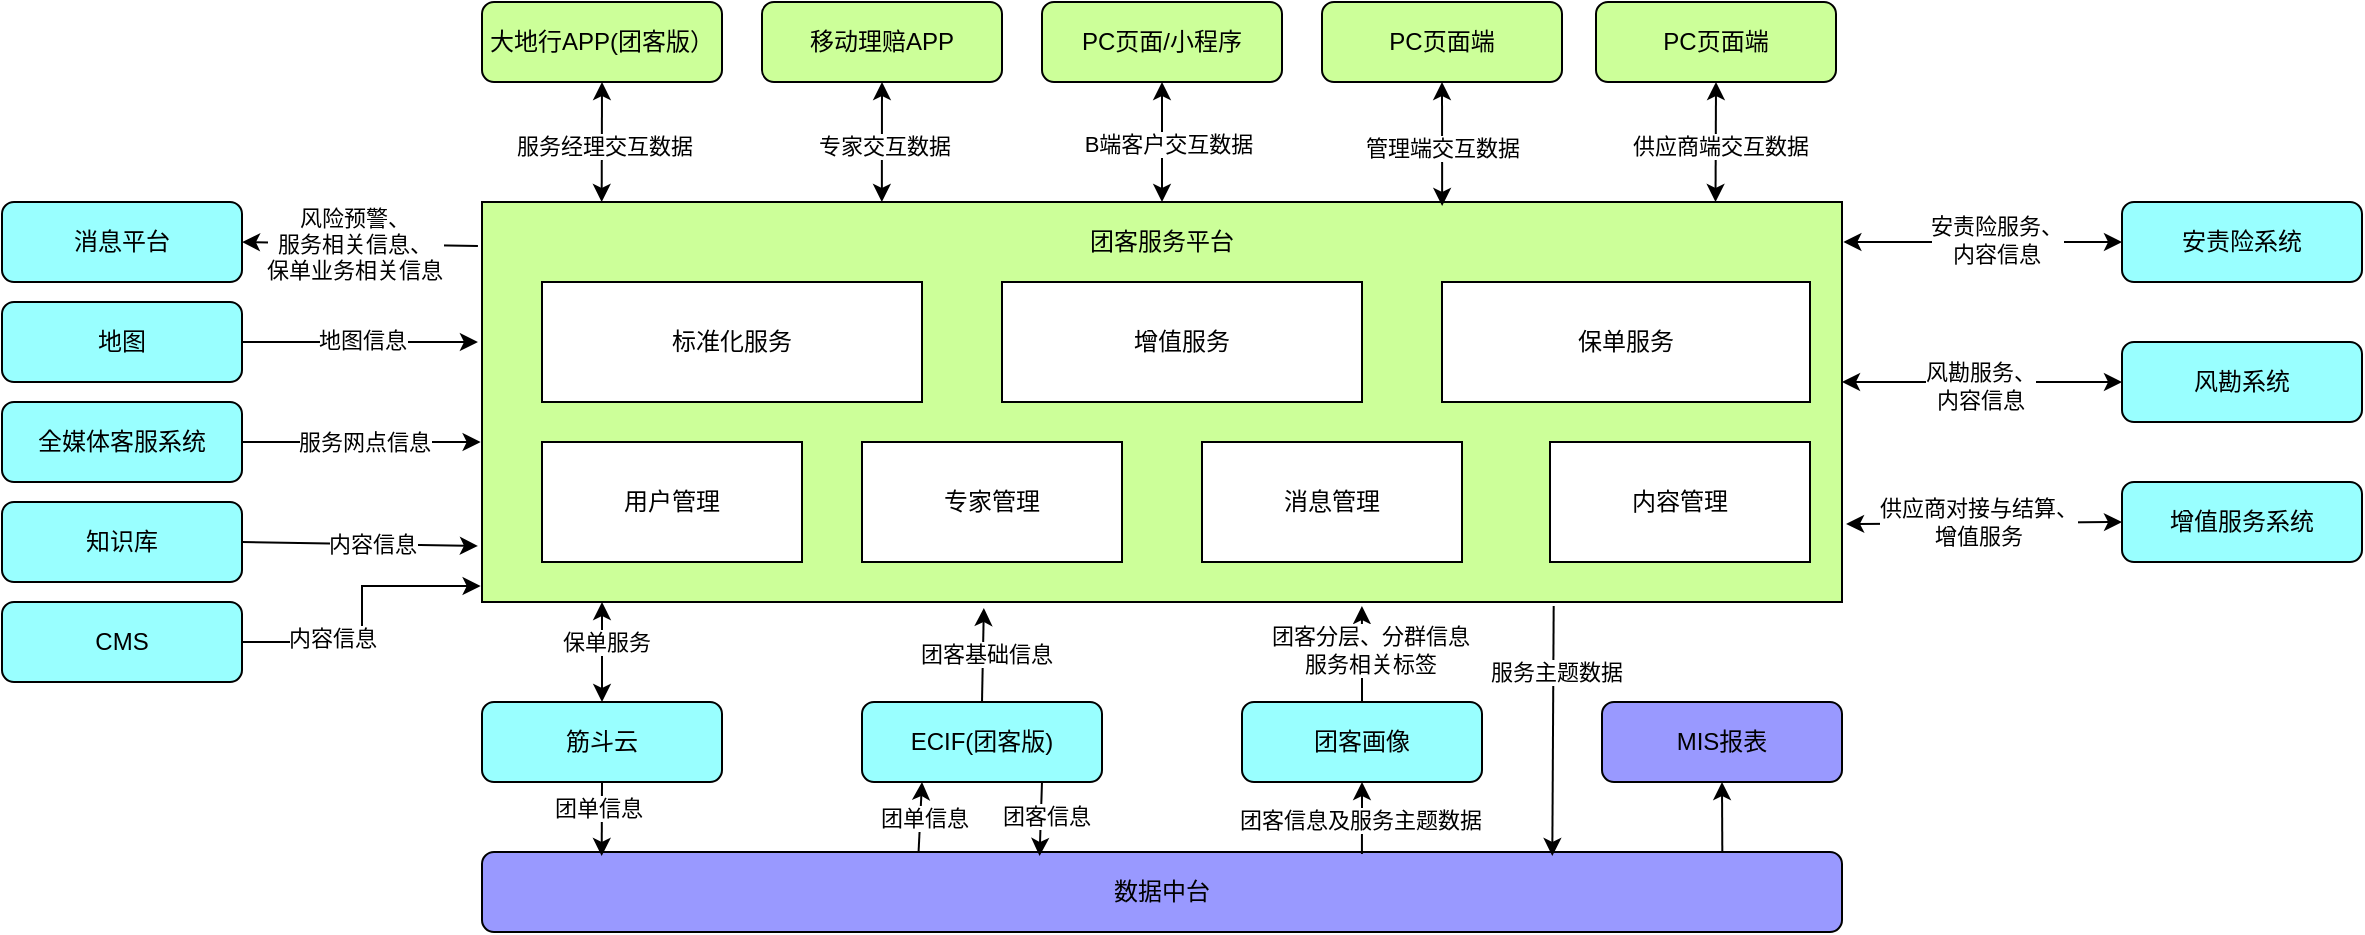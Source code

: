 <mxfile version="22.0.4" type="github">
  <diagram name="第 1 页" id="ocIofcMUBV1rS0fsKxsh">
    <mxGraphModel dx="1966" dy="545" grid="1" gridSize="10" guides="1" tooltips="1" connect="1" arrows="1" fold="1" page="1" pageScale="1" pageWidth="827" pageHeight="1169" math="0" shadow="0">
      <root>
        <mxCell id="0" />
        <mxCell id="1" parent="0" />
        <mxCell id="wwJD5AUUlx02HmQ3X0tN-1" value="" style="rounded=0;whiteSpace=wrap;html=1;fillColor=#CCFF99;" parent="1" vertex="1">
          <mxGeometry x="-120" y="240" width="680" height="200" as="geometry" />
        </mxCell>
        <mxCell id="wwJD5AUUlx02HmQ3X0tN-3" value="移动理赔APP" style="rounded=1;whiteSpace=wrap;html=1;fillColor=#CCFF99;" parent="1" vertex="1">
          <mxGeometry x="20" y="140" width="120" height="40" as="geometry" />
        </mxCell>
        <mxCell id="wwJD5AUUlx02HmQ3X0tN-4" value="PC页面/小程序" style="rounded=1;whiteSpace=wrap;html=1;fillColor=#CCFF99;" parent="1" vertex="1">
          <mxGeometry x="160" y="140" width="120" height="40" as="geometry" />
        </mxCell>
        <mxCell id="wwJD5AUUlx02HmQ3X0tN-5" value="PC页面端" style="rounded=1;whiteSpace=wrap;html=1;fillColor=#CCFF99;" parent="1" vertex="1">
          <mxGeometry x="300" y="140" width="120" height="40" as="geometry" />
        </mxCell>
        <mxCell id="wwJD5AUUlx02HmQ3X0tN-6" value="PC页面端" style="rounded=1;whiteSpace=wrap;html=1;fillColor=#CCFF99;" parent="1" vertex="1">
          <mxGeometry x="437" y="140" width="120" height="40" as="geometry" />
        </mxCell>
        <mxCell id="wwJD5AUUlx02HmQ3X0tN-7" value="" style="endArrow=classic;startArrow=classic;html=1;rounded=0;entryX=0.5;entryY=1;entryDx=0;entryDy=0;exitX=0.088;exitY=0;exitDx=0;exitDy=0;exitPerimeter=0;" parent="1" source="wwJD5AUUlx02HmQ3X0tN-1" target="wwJD5AUUlx02HmQ3X0tN-2" edge="1">
          <mxGeometry width="50" height="50" relative="1" as="geometry">
            <mxPoint x="-80" y="210" as="sourcePoint" />
            <mxPoint x="-30" y="160" as="targetPoint" />
          </mxGeometry>
        </mxCell>
        <mxCell id="wwJD5AUUlx02HmQ3X0tN-8" value="服务经理交互数据" style="edgeLabel;html=1;align=center;verticalAlign=middle;resizable=0;points=[];" parent="wwJD5AUUlx02HmQ3X0tN-7" vertex="1" connectable="0">
          <mxGeometry x="-0.06" y="-1" relative="1" as="geometry">
            <mxPoint as="offset" />
          </mxGeometry>
        </mxCell>
        <mxCell id="wwJD5AUUlx02HmQ3X0tN-9" value="" style="endArrow=classic;startArrow=classic;html=1;rounded=0;entryX=0.5;entryY=1;entryDx=0;entryDy=0;exitX=0.294;exitY=0;exitDx=0;exitDy=0;exitPerimeter=0;" parent="1" source="wwJD5AUUlx02HmQ3X0tN-1" target="wwJD5AUUlx02HmQ3X0tN-3" edge="1">
          <mxGeometry width="50" height="50" relative="1" as="geometry">
            <mxPoint x="50" y="220" as="sourcePoint" />
            <mxPoint x="100" y="170" as="targetPoint" />
          </mxGeometry>
        </mxCell>
        <mxCell id="wwJD5AUUlx02HmQ3X0tN-10" value="专家交互数据" style="edgeLabel;html=1;align=center;verticalAlign=middle;resizable=0;points=[];" parent="wwJD5AUUlx02HmQ3X0tN-9" vertex="1" connectable="0">
          <mxGeometry x="-0.06" y="-1" relative="1" as="geometry">
            <mxPoint as="offset" />
          </mxGeometry>
        </mxCell>
        <mxCell id="wwJD5AUUlx02HmQ3X0tN-11" value="" style="endArrow=classic;startArrow=classic;html=1;rounded=0;exitX=0.5;exitY=0;exitDx=0;exitDy=0;entryX=0.5;entryY=1;entryDx=0;entryDy=0;" parent="1" source="wwJD5AUUlx02HmQ3X0tN-1" target="wwJD5AUUlx02HmQ3X0tN-4" edge="1">
          <mxGeometry width="50" height="50" relative="1" as="geometry">
            <mxPoint x="170" y="190" as="sourcePoint" />
            <mxPoint x="220" y="190" as="targetPoint" />
          </mxGeometry>
        </mxCell>
        <mxCell id="wwJD5AUUlx02HmQ3X0tN-12" value="B端客户交互数据" style="edgeLabel;html=1;align=center;verticalAlign=middle;resizable=0;points=[];" parent="wwJD5AUUlx02HmQ3X0tN-11" vertex="1" connectable="0">
          <mxGeometry x="-0.04" y="-3" relative="1" as="geometry">
            <mxPoint as="offset" />
          </mxGeometry>
        </mxCell>
        <mxCell id="wwJD5AUUlx02HmQ3X0tN-13" value="" style="endArrow=classic;startArrow=classic;html=1;rounded=0;entryX=0.5;entryY=1;entryDx=0;entryDy=0;exitX=0.706;exitY=0.01;exitDx=0;exitDy=0;exitPerimeter=0;" parent="1" source="wwJD5AUUlx02HmQ3X0tN-1" target="wwJD5AUUlx02HmQ3X0tN-5" edge="1">
          <mxGeometry width="50" height="50" relative="1" as="geometry">
            <mxPoint x="320" y="230" as="sourcePoint" />
            <mxPoint x="370" y="180" as="targetPoint" />
          </mxGeometry>
        </mxCell>
        <mxCell id="wwJD5AUUlx02HmQ3X0tN-14" value="管理端交互数据" style="edgeLabel;html=1;align=center;verticalAlign=middle;resizable=0;points=[];" parent="wwJD5AUUlx02HmQ3X0tN-13" vertex="1" connectable="0">
          <mxGeometry x="-0.059" relative="1" as="geometry">
            <mxPoint as="offset" />
          </mxGeometry>
        </mxCell>
        <mxCell id="wwJD5AUUlx02HmQ3X0tN-15" value="" style="endArrow=classic;startArrow=classic;html=1;rounded=0;entryX=0.5;entryY=1;entryDx=0;entryDy=0;exitX=0.907;exitY=0;exitDx=0;exitDy=0;exitPerimeter=0;" parent="1" source="wwJD5AUUlx02HmQ3X0tN-1" target="wwJD5AUUlx02HmQ3X0tN-6" edge="1">
          <mxGeometry width="50" height="50" relative="1" as="geometry">
            <mxPoint x="460" y="200" as="sourcePoint" />
            <mxPoint x="510" y="150" as="targetPoint" />
          </mxGeometry>
        </mxCell>
        <mxCell id="wwJD5AUUlx02HmQ3X0tN-16" value="供应商端交互数据" style="edgeLabel;html=1;align=center;verticalAlign=middle;resizable=0;points=[];" parent="wwJD5AUUlx02HmQ3X0tN-15" vertex="1" connectable="0">
          <mxGeometry x="-0.06" y="-2" relative="1" as="geometry">
            <mxPoint as="offset" />
          </mxGeometry>
        </mxCell>
        <mxCell id="wwJD5AUUlx02HmQ3X0tN-18" value="消息平台" style="rounded=1;whiteSpace=wrap;html=1;fillColor=#99FFFF;" parent="1" vertex="1">
          <mxGeometry x="-360" y="240" width="120" height="40" as="geometry" />
        </mxCell>
        <mxCell id="wwJD5AUUlx02HmQ3X0tN-19" value="地图" style="rounded=1;whiteSpace=wrap;html=1;fillColor=#99FFFF;" parent="1" vertex="1">
          <mxGeometry x="-360" y="290" width="120" height="40" as="geometry" />
        </mxCell>
        <mxCell id="wwJD5AUUlx02HmQ3X0tN-20" value="知识库" style="rounded=1;whiteSpace=wrap;html=1;fillColor=#99FFFF;" parent="1" vertex="1">
          <mxGeometry x="-360" y="390" width="120" height="40" as="geometry" />
        </mxCell>
        <mxCell id="wwJD5AUUlx02HmQ3X0tN-21" value="安责险系统" style="rounded=1;whiteSpace=wrap;html=1;fillColor=#99FFFF;" parent="1" vertex="1">
          <mxGeometry x="700" y="240" width="120" height="40" as="geometry" />
        </mxCell>
        <mxCell id="wwJD5AUUlx02HmQ3X0tN-22" value="风勘系统" style="rounded=1;whiteSpace=wrap;html=1;fillColor=#99FFFF;" parent="1" vertex="1">
          <mxGeometry x="700" y="310" width="120" height="40" as="geometry" />
        </mxCell>
        <mxCell id="wwJD5AUUlx02HmQ3X0tN-23" value="增值服务系统" style="rounded=1;whiteSpace=wrap;html=1;fillColor=#99FFFF;" parent="1" vertex="1">
          <mxGeometry x="700" y="380" width="120" height="40" as="geometry" />
        </mxCell>
        <mxCell id="wwJD5AUUlx02HmQ3X0tN-24" value="" style="endArrow=classic;html=1;rounded=0;exitX=-0.003;exitY=0.11;exitDx=0;exitDy=0;exitPerimeter=0;entryX=1;entryY=0.5;entryDx=0;entryDy=0;" parent="1" source="wwJD5AUUlx02HmQ3X0tN-1" target="wwJD5AUUlx02HmQ3X0tN-18" edge="1">
          <mxGeometry width="50" height="50" relative="1" as="geometry">
            <mxPoint x="-220" y="210" as="sourcePoint" />
            <mxPoint x="-170" y="160" as="targetPoint" />
          </mxGeometry>
        </mxCell>
        <mxCell id="wwJD5AUUlx02HmQ3X0tN-25" value="风险预警、&lt;br&gt;服务相关信息、&lt;br&gt;保单业务相关信息" style="edgeLabel;html=1;align=center;verticalAlign=middle;resizable=0;points=[];" parent="wwJD5AUUlx02HmQ3X0tN-24" vertex="1" connectable="0">
          <mxGeometry x="0.058" relative="1" as="geometry">
            <mxPoint as="offset" />
          </mxGeometry>
        </mxCell>
        <mxCell id="wwJD5AUUlx02HmQ3X0tN-26" value="" style="endArrow=classic;html=1;rounded=0;exitX=1;exitY=0.5;exitDx=0;exitDy=0;entryX=-0.003;entryY=0.35;entryDx=0;entryDy=0;entryPerimeter=0;" parent="1" source="wwJD5AUUlx02HmQ3X0tN-19" target="wwJD5AUUlx02HmQ3X0tN-1" edge="1">
          <mxGeometry width="50" height="50" relative="1" as="geometry">
            <mxPoint x="-170" y="380" as="sourcePoint" />
            <mxPoint x="-120" y="330" as="targetPoint" />
          </mxGeometry>
        </mxCell>
        <mxCell id="wwJD5AUUlx02HmQ3X0tN-27" value="地图信息" style="edgeLabel;html=1;align=center;verticalAlign=middle;resizable=0;points=[];" parent="wwJD5AUUlx02HmQ3X0tN-26" vertex="1" connectable="0">
          <mxGeometry x="0.171" y="1" relative="1" as="geometry">
            <mxPoint x="-9" as="offset" />
          </mxGeometry>
        </mxCell>
        <mxCell id="wwJD5AUUlx02HmQ3X0tN-28" value="" style="endArrow=classic;html=1;rounded=0;exitX=1;exitY=0.5;exitDx=0;exitDy=0;entryX=-0.003;entryY=0.86;entryDx=0;entryDy=0;entryPerimeter=0;" parent="1" source="wwJD5AUUlx02HmQ3X0tN-20" target="wwJD5AUUlx02HmQ3X0tN-1" edge="1">
          <mxGeometry width="50" height="50" relative="1" as="geometry">
            <mxPoint x="-220" y="510" as="sourcePoint" />
            <mxPoint x="-140" y="460" as="targetPoint" />
          </mxGeometry>
        </mxCell>
        <mxCell id="wwJD5AUUlx02HmQ3X0tN-29" value="内容信息" style="edgeLabel;html=1;align=center;verticalAlign=middle;resizable=0;points=[];" parent="wwJD5AUUlx02HmQ3X0tN-28" vertex="1" connectable="0">
          <mxGeometry x="0.096" relative="1" as="geometry">
            <mxPoint as="offset" />
          </mxGeometry>
        </mxCell>
        <mxCell id="wwJD5AUUlx02HmQ3X0tN-30" value="" style="endArrow=classic;startArrow=classic;html=1;rounded=0;exitX=1.001;exitY=0.1;exitDx=0;exitDy=0;exitPerimeter=0;entryX=0;entryY=0.5;entryDx=0;entryDy=0;" parent="1" source="wwJD5AUUlx02HmQ3X0tN-1" target="wwJD5AUUlx02HmQ3X0tN-21" edge="1">
          <mxGeometry width="50" height="50" relative="1" as="geometry">
            <mxPoint x="590" y="360" as="sourcePoint" />
            <mxPoint x="640" y="310" as="targetPoint" />
          </mxGeometry>
        </mxCell>
        <mxCell id="wwJD5AUUlx02HmQ3X0tN-31" value="安责险服务、&lt;br&gt;内容信息" style="edgeLabel;html=1;align=center;verticalAlign=middle;resizable=0;points=[];" parent="wwJD5AUUlx02HmQ3X0tN-30" vertex="1" connectable="0">
          <mxGeometry x="0.094" y="1" relative="1" as="geometry">
            <mxPoint as="offset" />
          </mxGeometry>
        </mxCell>
        <mxCell id="wwJD5AUUlx02HmQ3X0tN-32" value="" style="endArrow=classic;startArrow=classic;html=1;rounded=0;entryX=0;entryY=0.5;entryDx=0;entryDy=0;" parent="1" target="wwJD5AUUlx02HmQ3X0tN-22" edge="1">
          <mxGeometry width="50" height="50" relative="1" as="geometry">
            <mxPoint x="560" y="330" as="sourcePoint" />
            <mxPoint x="620" y="530" as="targetPoint" />
          </mxGeometry>
        </mxCell>
        <mxCell id="wwJD5AUUlx02HmQ3X0tN-33" value="风勘服务、&lt;br&gt;内容信息" style="edgeLabel;html=1;align=center;verticalAlign=middle;resizable=0;points=[];" parent="wwJD5AUUlx02HmQ3X0tN-32" vertex="1" connectable="0">
          <mxGeometry x="-0.014" y="-2" relative="1" as="geometry">
            <mxPoint as="offset" />
          </mxGeometry>
        </mxCell>
        <mxCell id="wwJD5AUUlx02HmQ3X0tN-35" value="" style="endArrow=classic;startArrow=classic;html=1;rounded=0;exitX=1.003;exitY=0.805;exitDx=0;exitDy=0;exitPerimeter=0;entryX=0;entryY=0.5;entryDx=0;entryDy=0;" parent="1" source="wwJD5AUUlx02HmQ3X0tN-1" target="wwJD5AUUlx02HmQ3X0tN-23" edge="1">
          <mxGeometry width="50" height="50" relative="1" as="geometry">
            <mxPoint x="650" y="540" as="sourcePoint" />
            <mxPoint x="700" y="490" as="targetPoint" />
          </mxGeometry>
        </mxCell>
        <mxCell id="wwJD5AUUlx02HmQ3X0tN-36" value="供应商对接与结算、&lt;br&gt;增值服务" style="edgeLabel;html=1;align=center;verticalAlign=middle;resizable=0;points=[];" parent="wwJD5AUUlx02HmQ3X0tN-35" vertex="1" connectable="0">
          <mxGeometry x="-0.044" y="1" relative="1" as="geometry">
            <mxPoint as="offset" />
          </mxGeometry>
        </mxCell>
        <mxCell id="wwJD5AUUlx02HmQ3X0tN-37" value="筋斗云" style="rounded=1;whiteSpace=wrap;html=1;fillColor=#99FFFF;" parent="1" vertex="1">
          <mxGeometry x="-120" y="490" width="120" height="40" as="geometry" />
        </mxCell>
        <mxCell id="wwJD5AUUlx02HmQ3X0tN-38" value="" style="endArrow=classic;startArrow=classic;html=1;rounded=0;exitX=0.5;exitY=0;exitDx=0;exitDy=0;" parent="1" source="wwJD5AUUlx02HmQ3X0tN-37" edge="1">
          <mxGeometry width="50" height="50" relative="1" as="geometry">
            <mxPoint x="-200" y="560" as="sourcePoint" />
            <mxPoint x="-60" y="440" as="targetPoint" />
          </mxGeometry>
        </mxCell>
        <mxCell id="wwJD5AUUlx02HmQ3X0tN-39" value="保单服务" style="edgeLabel;html=1;align=center;verticalAlign=middle;resizable=0;points=[];" parent="wwJD5AUUlx02HmQ3X0tN-38" vertex="1" connectable="0">
          <mxGeometry x="0.195" y="-2" relative="1" as="geometry">
            <mxPoint as="offset" />
          </mxGeometry>
        </mxCell>
        <mxCell id="wwJD5AUUlx02HmQ3X0tN-41" value="ECIF(团客版)" style="rounded=1;whiteSpace=wrap;html=1;fillColor=#99FFFF;" parent="1" vertex="1">
          <mxGeometry x="70" y="490" width="120" height="40" as="geometry" />
        </mxCell>
        <mxCell id="wwJD5AUUlx02HmQ3X0tN-42" value="" style="endArrow=classic;html=1;rounded=0;exitX=0.5;exitY=0;exitDx=0;exitDy=0;entryX=0.369;entryY=1.015;entryDx=0;entryDy=0;entryPerimeter=0;" parent="1" source="wwJD5AUUlx02HmQ3X0tN-41" target="wwJD5AUUlx02HmQ3X0tN-1" edge="1">
          <mxGeometry width="50" height="50" relative="1" as="geometry">
            <mxPoint x="100" y="510" as="sourcePoint" />
            <mxPoint x="110" y="440" as="targetPoint" />
          </mxGeometry>
        </mxCell>
        <mxCell id="wwJD5AUUlx02HmQ3X0tN-43" value="团客基础信息" style="edgeLabel;html=1;align=center;verticalAlign=middle;resizable=0;points=[];" parent="wwJD5AUUlx02HmQ3X0tN-42" vertex="1" connectable="0">
          <mxGeometry x="0.016" y="-1" relative="1" as="geometry">
            <mxPoint as="offset" />
          </mxGeometry>
        </mxCell>
        <mxCell id="wwJD5AUUlx02HmQ3X0tN-44" value="团客画像" style="rounded=1;whiteSpace=wrap;html=1;fillColor=#99FFFF;" parent="1" vertex="1">
          <mxGeometry x="260" y="490" width="120" height="40" as="geometry" />
        </mxCell>
        <mxCell id="wwJD5AUUlx02HmQ3X0tN-45" value="" style="endArrow=classic;html=1;rounded=0;exitX=0.5;exitY=0;exitDx=0;exitDy=0;entryX=0.647;entryY=1.01;entryDx=0;entryDy=0;entryPerimeter=0;" parent="1" source="wwJD5AUUlx02HmQ3X0tN-44" target="wwJD5AUUlx02HmQ3X0tN-1" edge="1">
          <mxGeometry width="50" height="50" relative="1" as="geometry">
            <mxPoint x="260" y="630" as="sourcePoint" />
            <mxPoint x="310" y="580" as="targetPoint" />
          </mxGeometry>
        </mxCell>
        <mxCell id="wwJD5AUUlx02HmQ3X0tN-46" value="团客分层、分群信息&lt;br&gt;服务相关标签" style="edgeLabel;html=1;align=center;verticalAlign=middle;resizable=0;points=[];" parent="wwJD5AUUlx02HmQ3X0tN-45" vertex="1" connectable="0">
          <mxGeometry x="0.102" y="-4" relative="1" as="geometry">
            <mxPoint as="offset" />
          </mxGeometry>
        </mxCell>
        <mxCell id="wwJD5AUUlx02HmQ3X0tN-47" value="MIS报表" style="rounded=1;whiteSpace=wrap;html=1;fillColor=#9999FF;" parent="1" vertex="1">
          <mxGeometry x="440" y="490" width="120" height="40" as="geometry" />
        </mxCell>
        <mxCell id="wwJD5AUUlx02HmQ3X0tN-49" value="数据中台" style="rounded=1;whiteSpace=wrap;html=1;fillColor=#9999FF;" parent="1" vertex="1">
          <mxGeometry x="-120" y="565" width="680" height="40" as="geometry" />
        </mxCell>
        <mxCell id="wwJD5AUUlx02HmQ3X0tN-52" value="" style="endArrow=classic;html=1;rounded=0;exitX=0.788;exitY=1.01;exitDx=0;exitDy=0;exitPerimeter=0;entryX=0.787;entryY=0.05;entryDx=0;entryDy=0;entryPerimeter=0;" parent="1" source="wwJD5AUUlx02HmQ3X0tN-1" target="wwJD5AUUlx02HmQ3X0tN-49" edge="1">
          <mxGeometry width="50" height="50" relative="1" as="geometry">
            <mxPoint x="170" y="660" as="sourcePoint" />
            <mxPoint x="420" y="560" as="targetPoint" />
          </mxGeometry>
        </mxCell>
        <mxCell id="wwJD5AUUlx02HmQ3X0tN-53" value="服务主题数据" style="edgeLabel;html=1;align=center;verticalAlign=middle;resizable=0;points=[];" parent="wwJD5AUUlx02HmQ3X0tN-52" vertex="1" connectable="0">
          <mxGeometry x="-0.475" y="1" relative="1" as="geometry">
            <mxPoint as="offset" />
          </mxGeometry>
        </mxCell>
        <mxCell id="wwJD5AUUlx02HmQ3X0tN-54" value="" style="endArrow=classic;html=1;rounded=0;entryX=0.5;entryY=1;entryDx=0;entryDy=0;exitX=0.912;exitY=0;exitDx=0;exitDy=0;exitPerimeter=0;" parent="1" source="wwJD5AUUlx02HmQ3X0tN-49" target="wwJD5AUUlx02HmQ3X0tN-47" edge="1">
          <mxGeometry width="50" height="50" relative="1" as="geometry">
            <mxPoint x="500" y="560" as="sourcePoint" />
            <mxPoint x="560" y="640" as="targetPoint" />
          </mxGeometry>
        </mxCell>
        <mxCell id="wwJD5AUUlx02HmQ3X0tN-58" value="" style="endArrow=classic;html=1;rounded=0;exitX=0.5;exitY=1;exitDx=0;exitDy=0;entryX=0.088;entryY=0.05;entryDx=0;entryDy=0;entryPerimeter=0;" parent="1" source="wwJD5AUUlx02HmQ3X0tN-37" target="wwJD5AUUlx02HmQ3X0tN-49" edge="1">
          <mxGeometry width="50" height="50" relative="1" as="geometry">
            <mxPoint x="-220" y="570" as="sourcePoint" />
            <mxPoint x="-170" y="520" as="targetPoint" />
          </mxGeometry>
        </mxCell>
        <mxCell id="wwJD5AUUlx02HmQ3X0tN-59" value="团单信息" style="edgeLabel;html=1;align=center;verticalAlign=middle;resizable=0;points=[];" parent="wwJD5AUUlx02HmQ3X0tN-58" vertex="1" connectable="0">
          <mxGeometry x="-0.297" y="-2" relative="1" as="geometry">
            <mxPoint as="offset" />
          </mxGeometry>
        </mxCell>
        <mxCell id="wwJD5AUUlx02HmQ3X0tN-60" value="" style="endArrow=classic;html=1;rounded=0;exitX=0.321;exitY=0;exitDx=0;exitDy=0;exitPerimeter=0;entryX=0.25;entryY=1;entryDx=0;entryDy=0;" parent="1" source="wwJD5AUUlx02HmQ3X0tN-49" target="wwJD5AUUlx02HmQ3X0tN-41" edge="1">
          <mxGeometry width="50" height="50" relative="1" as="geometry">
            <mxPoint x="70" y="690" as="sourcePoint" />
            <mxPoint x="110" y="540" as="targetPoint" />
          </mxGeometry>
        </mxCell>
        <mxCell id="wwJD5AUUlx02HmQ3X0tN-63" value="团单信息" style="edgeLabel;html=1;align=center;verticalAlign=middle;resizable=0;points=[];" parent="wwJD5AUUlx02HmQ3X0tN-60" vertex="1" connectable="0">
          <mxGeometry x="-0.031" y="-2" relative="1" as="geometry">
            <mxPoint as="offset" />
          </mxGeometry>
        </mxCell>
        <mxCell id="wwJD5AUUlx02HmQ3X0tN-61" value="" style="endArrow=classic;html=1;rounded=0;exitX=0.647;exitY=0.025;exitDx=0;exitDy=0;exitPerimeter=0;entryX=0.5;entryY=1;entryDx=0;entryDy=0;" parent="1" source="wwJD5AUUlx02HmQ3X0tN-49" target="wwJD5AUUlx02HmQ3X0tN-44" edge="1">
          <mxGeometry width="50" height="50" relative="1" as="geometry">
            <mxPoint x="200" y="560" as="sourcePoint" />
            <mxPoint x="250" y="510" as="targetPoint" />
          </mxGeometry>
        </mxCell>
        <mxCell id="wwJD5AUUlx02HmQ3X0tN-62" value="团客信息及服务主题数据" style="edgeLabel;html=1;align=center;verticalAlign=middle;resizable=0;points=[];" parent="wwJD5AUUlx02HmQ3X0tN-61" vertex="1" connectable="0">
          <mxGeometry x="-0.056" y="1" relative="1" as="geometry">
            <mxPoint as="offset" />
          </mxGeometry>
        </mxCell>
        <mxCell id="wwJD5AUUlx02HmQ3X0tN-64" value="全媒体客服系统" style="rounded=1;whiteSpace=wrap;html=1;fillColor=#99FFFF;" parent="1" vertex="1">
          <mxGeometry x="-360" y="340" width="120" height="40" as="geometry" />
        </mxCell>
        <mxCell id="wwJD5AUUlx02HmQ3X0tN-65" value="" style="endArrow=classic;html=1;rounded=0;exitX=1;exitY=0.5;exitDx=0;exitDy=0;entryX=-0.001;entryY=0.6;entryDx=0;entryDy=0;entryPerimeter=0;" parent="1" source="wwJD5AUUlx02HmQ3X0tN-64" target="wwJD5AUUlx02HmQ3X0tN-1" edge="1">
          <mxGeometry width="50" height="50" relative="1" as="geometry">
            <mxPoint x="-220" y="600" as="sourcePoint" />
            <mxPoint x="-170" y="550" as="targetPoint" />
          </mxGeometry>
        </mxCell>
        <mxCell id="wwJD5AUUlx02HmQ3X0tN-67" value="服务网点信息" style="edgeLabel;html=1;align=center;verticalAlign=middle;resizable=0;points=[];" parent="wwJD5AUUlx02HmQ3X0tN-65" vertex="1" connectable="0">
          <mxGeometry x="0.017" relative="1" as="geometry">
            <mxPoint as="offset" />
          </mxGeometry>
        </mxCell>
        <mxCell id="wwJD5AUUlx02HmQ3X0tN-68" value="标准化服务" style="rounded=0;whiteSpace=wrap;html=1;" parent="1" vertex="1">
          <mxGeometry x="-90" y="280" width="190" height="60" as="geometry" />
        </mxCell>
        <mxCell id="wwJD5AUUlx02HmQ3X0tN-72" value="用户管理" style="rounded=0;whiteSpace=wrap;html=1;" parent="1" vertex="1">
          <mxGeometry x="-90" y="360" width="130" height="60" as="geometry" />
        </mxCell>
        <mxCell id="wwJD5AUUlx02HmQ3X0tN-73" value="专家管理" style="rounded=0;whiteSpace=wrap;html=1;" parent="1" vertex="1">
          <mxGeometry x="70" y="360" width="130" height="60" as="geometry" />
        </mxCell>
        <mxCell id="wwJD5AUUlx02HmQ3X0tN-74" value="消息管理" style="rounded=0;whiteSpace=wrap;html=1;" parent="1" vertex="1">
          <mxGeometry x="240" y="360" width="130" height="60" as="geometry" />
        </mxCell>
        <mxCell id="wwJD5AUUlx02HmQ3X0tN-76" value="增值服务" style="rounded=0;whiteSpace=wrap;html=1;" parent="1" vertex="1">
          <mxGeometry x="140" y="280" width="180" height="60" as="geometry" />
        </mxCell>
        <mxCell id="wwJD5AUUlx02HmQ3X0tN-77" value="保单服务" style="rounded=0;whiteSpace=wrap;html=1;" parent="1" vertex="1">
          <mxGeometry x="360" y="280" width="184" height="60" as="geometry" />
        </mxCell>
        <mxCell id="wwJD5AUUlx02HmQ3X0tN-78" value="内容管理" style="rounded=0;whiteSpace=wrap;html=1;" parent="1" vertex="1">
          <mxGeometry x="414" y="360" width="130" height="60" as="geometry" />
        </mxCell>
        <mxCell id="wwJD5AUUlx02HmQ3X0tN-81" value="团客服务平台" style="text;html=1;strokeColor=none;fillColor=none;align=center;verticalAlign=middle;whiteSpace=wrap;rounded=0;" parent="1" vertex="1">
          <mxGeometry x="160" y="245" width="120" height="30" as="geometry" />
        </mxCell>
        <mxCell id="wwJD5AUUlx02HmQ3X0tN-82" value="" style="endArrow=classic;html=1;rounded=0;exitX=0.75;exitY=1;exitDx=0;exitDy=0;entryX=0.41;entryY=0.05;entryDx=0;entryDy=0;entryPerimeter=0;" parent="1" source="wwJD5AUUlx02HmQ3X0tN-41" target="wwJD5AUUlx02HmQ3X0tN-49" edge="1">
          <mxGeometry width="50" height="50" relative="1" as="geometry">
            <mxPoint x="-230" y="630" as="sourcePoint" />
            <mxPoint x="-180" y="580" as="targetPoint" />
          </mxGeometry>
        </mxCell>
        <mxCell id="wwJD5AUUlx02HmQ3X0tN-83" value="团客信息" style="edgeLabel;html=1;align=center;verticalAlign=middle;resizable=0;points=[];" parent="wwJD5AUUlx02HmQ3X0tN-82" vertex="1" connectable="0">
          <mxGeometry x="-0.084" y="2" relative="1" as="geometry">
            <mxPoint as="offset" />
          </mxGeometry>
        </mxCell>
        <mxCell id="wwJD5AUUlx02HmQ3X0tN-2" value="大地行APP(团客版）" style="rounded=1;whiteSpace=wrap;html=1;fillColor=#CCFF99;" parent="1" vertex="1">
          <mxGeometry x="-120" y="140" width="120" height="40" as="geometry" />
        </mxCell>
        <mxCell id="2LCk9GFGM4jEmPT37oxs-1" value="CMS" style="rounded=1;whiteSpace=wrap;html=1;fillColor=#99FFFF;" vertex="1" parent="1">
          <mxGeometry x="-360" y="440" width="120" height="40" as="geometry" />
        </mxCell>
        <mxCell id="2LCk9GFGM4jEmPT37oxs-2" value="" style="endArrow=classic;html=1;rounded=0;exitX=1;exitY=0.5;exitDx=0;exitDy=0;entryX=-0.001;entryY=0.96;entryDx=0;entryDy=0;entryPerimeter=0;" edge="1" parent="1" source="2LCk9GFGM4jEmPT37oxs-1" target="wwJD5AUUlx02HmQ3X0tN-1">
          <mxGeometry width="50" height="50" relative="1" as="geometry">
            <mxPoint x="-210" y="550" as="sourcePoint" />
            <mxPoint x="-160" y="500" as="targetPoint" />
            <Array as="points">
              <mxPoint x="-180" y="460" />
              <mxPoint x="-180" y="432" />
            </Array>
          </mxGeometry>
        </mxCell>
        <mxCell id="2LCk9GFGM4jEmPT37oxs-3" value="内容信息" style="edgeLabel;html=1;align=center;verticalAlign=middle;resizable=0;points=[];" vertex="1" connectable="0" parent="2LCk9GFGM4jEmPT37oxs-2">
          <mxGeometry x="-0.389" y="2" relative="1" as="geometry">
            <mxPoint as="offset" />
          </mxGeometry>
        </mxCell>
      </root>
    </mxGraphModel>
  </diagram>
</mxfile>
